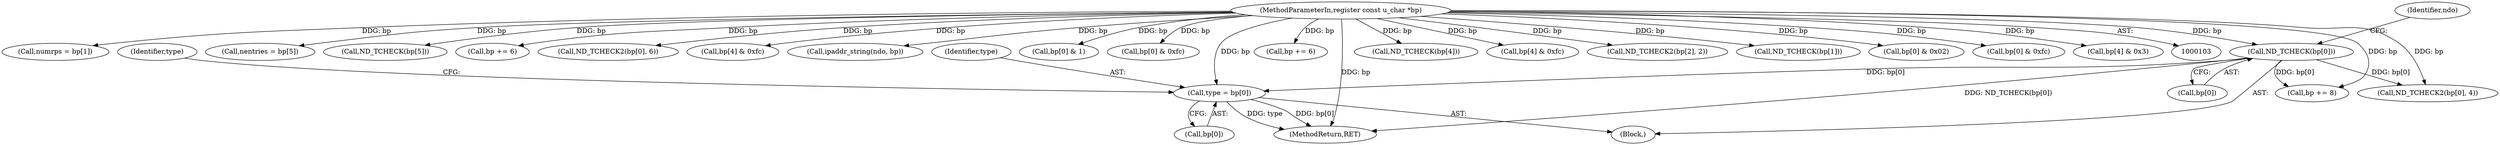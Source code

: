 digraph "0_tcpdump_5dc1860d8267b1e0cb78c9ffa2a40bea2fdb3ddc@array" {
"1000119" [label="(Call,type = bp[0])"];
"1000111" [label="(Call,ND_TCHECK(bp[0]))"];
"1000105" [label="(MethodParameterIn,register const u_char *bp)"];
"1000112" [label="(Call,bp[0])"];
"1000107" [label="(Block,)"];
"1000151" [label="(Call,numrps = bp[1])"];
"1000121" [label="(Call,bp[0])"];
"1000266" [label="(Call,nentries = bp[5])"];
"1000262" [label="(Call,ND_TCHECK(bp[5]))"];
"1000347" [label="(Call,bp += 6)"];
"1000125" [label="(Identifier,type)"];
"1000186" [label="(Call,bp += 8)"];
"1000285" [label="(Call,ND_TCHECK2(bp[0], 6))"];
"1000105" [label="(MethodParameterIn,register const u_char *bp)"];
"1000257" [label="(Call,bp[4] & 0xfc)"];
"1000360" [label="(MethodReturn,RET)"];
"1000208" [label="(Call,ipaddr_string(ndo, bp))"];
"1000119" [label="(Call,type = bp[0])"];
"1000117" [label="(Identifier,ndo)"];
"1000299" [label="(Call,bp[0] & 1)"];
"1000111" [label="(Call,ND_TCHECK(bp[0]))"];
"1000328" [label="(Call,bp[0] & 0xfc)"];
"1000271" [label="(Call,bp += 6)"];
"1000211" [label="(Call,ND_TCHECK(bp[4]))"];
"1000120" [label="(Identifier,type)"];
"1000247" [label="(Call,bp[4] & 0xfc)"];
"1000156" [label="(Call,ND_TCHECK2(bp[2], 2))"];
"1000198" [label="(Call,ND_TCHECK2(bp[0], 4))"];
"1000147" [label="(Call,ND_TCHECK(bp[1]))"];
"1000317" [label="(Call,bp[0] & 0x02)"];
"1000339" [label="(Call,bp[0] & 0xfc)"];
"1000216" [label="(Call,bp[4] & 0x3)"];
"1000119" -> "1000107"  [label="AST: "];
"1000119" -> "1000121"  [label="CFG: "];
"1000120" -> "1000119"  [label="AST: "];
"1000121" -> "1000119"  [label="AST: "];
"1000125" -> "1000119"  [label="CFG: "];
"1000119" -> "1000360"  [label="DDG: bp[0]"];
"1000119" -> "1000360"  [label="DDG: type"];
"1000111" -> "1000119"  [label="DDG: bp[0]"];
"1000105" -> "1000119"  [label="DDG: bp"];
"1000111" -> "1000107"  [label="AST: "];
"1000111" -> "1000112"  [label="CFG: "];
"1000112" -> "1000111"  [label="AST: "];
"1000117" -> "1000111"  [label="CFG: "];
"1000111" -> "1000360"  [label="DDG: ND_TCHECK(bp[0])"];
"1000105" -> "1000111"  [label="DDG: bp"];
"1000111" -> "1000186"  [label="DDG: bp[0]"];
"1000111" -> "1000198"  [label="DDG: bp[0]"];
"1000105" -> "1000103"  [label="AST: "];
"1000105" -> "1000360"  [label="DDG: bp"];
"1000105" -> "1000147"  [label="DDG: bp"];
"1000105" -> "1000151"  [label="DDG: bp"];
"1000105" -> "1000156"  [label="DDG: bp"];
"1000105" -> "1000186"  [label="DDG: bp"];
"1000105" -> "1000198"  [label="DDG: bp"];
"1000105" -> "1000208"  [label="DDG: bp"];
"1000105" -> "1000211"  [label="DDG: bp"];
"1000105" -> "1000216"  [label="DDG: bp"];
"1000105" -> "1000247"  [label="DDG: bp"];
"1000105" -> "1000257"  [label="DDG: bp"];
"1000105" -> "1000262"  [label="DDG: bp"];
"1000105" -> "1000266"  [label="DDG: bp"];
"1000105" -> "1000271"  [label="DDG: bp"];
"1000105" -> "1000285"  [label="DDG: bp"];
"1000105" -> "1000299"  [label="DDG: bp"];
"1000105" -> "1000317"  [label="DDG: bp"];
"1000105" -> "1000328"  [label="DDG: bp"];
"1000105" -> "1000339"  [label="DDG: bp"];
"1000105" -> "1000347"  [label="DDG: bp"];
}
